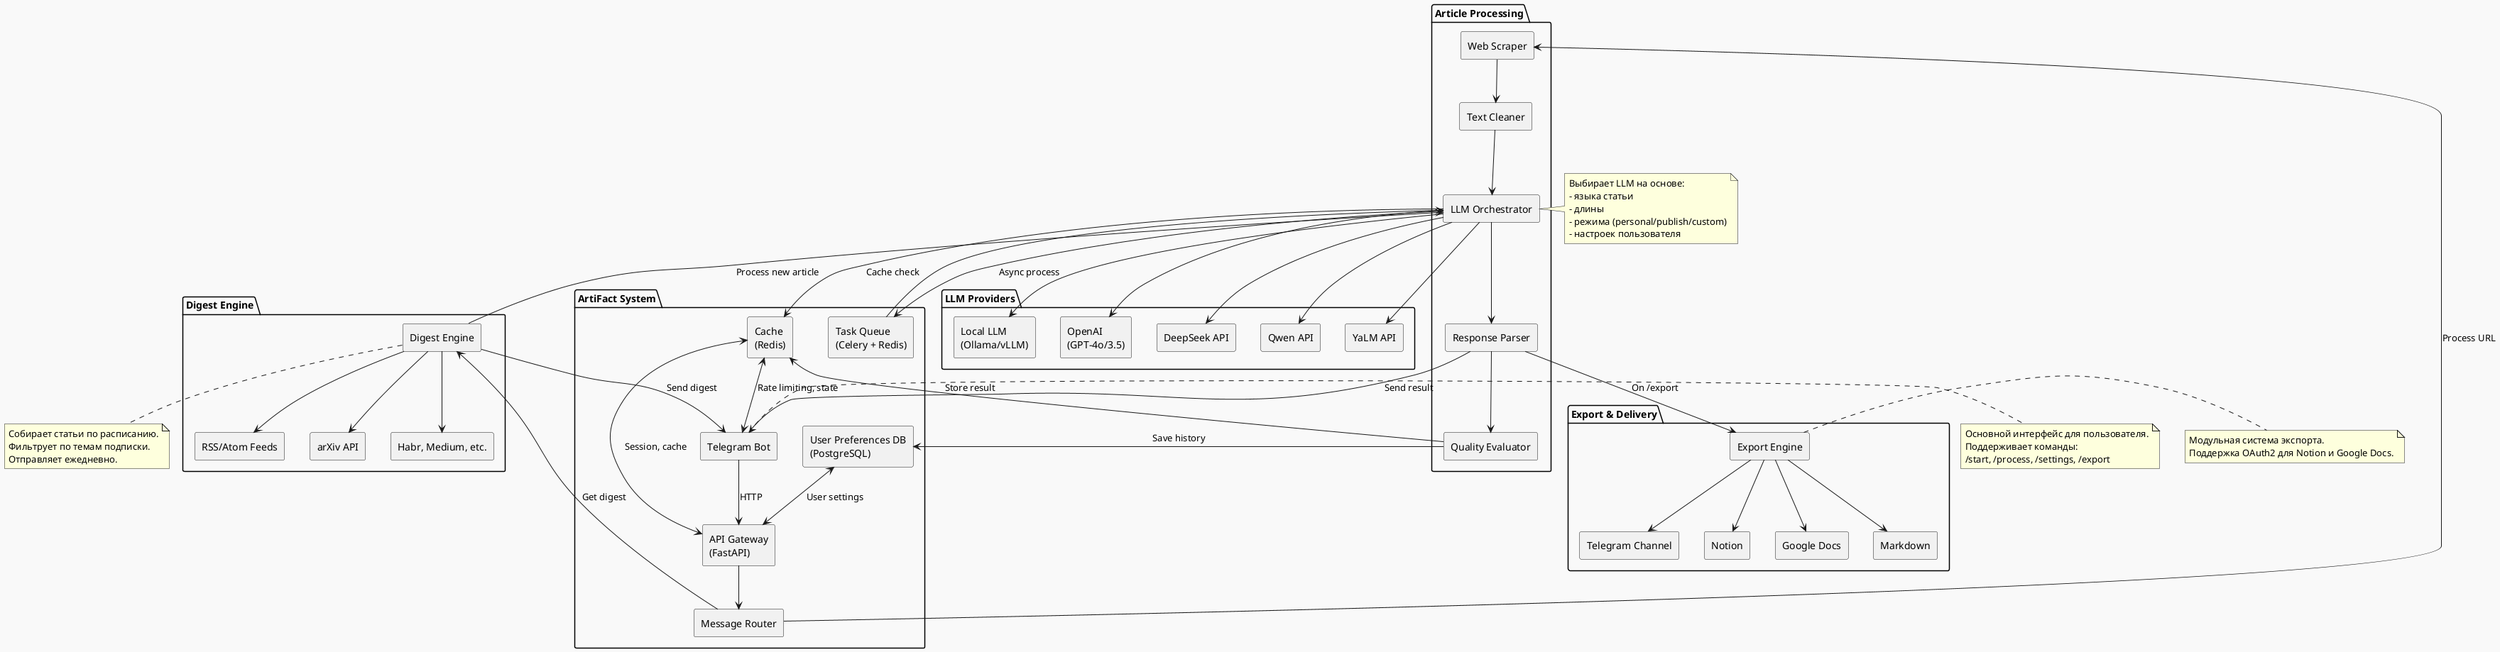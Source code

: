 @startuml
skinparam componentStyle rectangle
skinparam backgroundColor #F9F9F9
skinparam shadowing false

package "ArtiFact System" {
  [Telegram Bot] as telegram
  [API Gateway\n(FastAPI)] as api_gateway
  [Message Router] as router
  [User Preferences DB\n(PostgreSQL)] as db
  [Cache\n(Redis)] as cache
  [Task Queue\n(Celery + Redis)] as queue
}

package "Article Processing" {
  [Web Scraper] as scraper
  [Text Cleaner] as cleaner
  [LLM Orchestrator] as orchestrator
  [Response Parser] as parser
  [Quality Evaluator] as quality
}

package "LLM Providers" {
  [OpenAI\n(GPT-4o/3.5)] as gpt
  [DeepSeek API] as deepseek
  [Qwen API] as qwen
  [YaLM API] as yalm
  [Local LLM\n(Ollama/vLLM)] as local_llm
}

package "Export & Delivery" {
  [Export Engine] as exporter
  [Notion] as notion
  [Google Docs] as docs
  [Markdown] as markdown
  [Telegram Channel] as tg_channel
}

package "Digest Engine" {
  [Digest Engine] as digest
  [RSS/Atom Feeds] as rss
  [arXiv API] as arxiv_api
  [Habr, Medium, etc.] as sources
}

' --- Connections ---

telegram --> api_gateway : HTTP
api_gateway --> router

router --> scraper : Process URL
router --> digest : Get digest

scraper --> cleaner
cleaner --> orchestrator

orchestrator --> gpt
orchestrator --> deepseek
orchestrator --> qwen
orchestrator --> yalm
orchestrator --> local_llm
orchestrator --> cache : Cache check
orchestrator --> queue : Async process

queue --> orchestrator

orchestrator --> parser
parser --> quality
quality --> cache : Store result
quality --> db : Save history

parser --> telegram : Send result

exporter --> notion
exporter --> docs
exporter --> markdown
exporter --> tg_channel
parser --> exporter : On /export

digest --> rss
digest --> arxiv_api
digest --> sources
digest --> orchestrator : Process new article
digest --> telegram : Send digest

db <--> api_gateway : User settings
cache <--> api_gateway : Session, cache
cache <--> telegram : Rate limiting, state

note right of telegram
  Основной интерфейс для пользователя.
  Поддерживает команды:
  /start, /process, /settings, /export
end note

note right of orchestrator
  Выбирает LLM на основе:
  - языка статьи
  - длины
  - режима (personal/publish/custom)
  - настроек пользователя
end note

note right of exporter
  Модульная система экспорта.
  Поддержка OAuth2 для Notion и Google Docs.
end note

note bottom of digest
  Собирает статьи по расписанию.
  Фильтрует по темам подписки.
  Отправляет ежедневно.
end note

@enduml